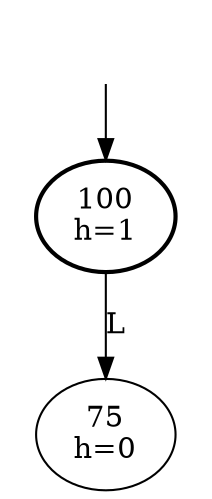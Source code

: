 digraph
 {
	Dummy [style=invis];
	Dummy -> 100;
	100 [penwidth=2];

	
      100 [label="100\nh=1"];

      100 -> 75 [label="L"];
      75 [label="75\nh=0"];

}